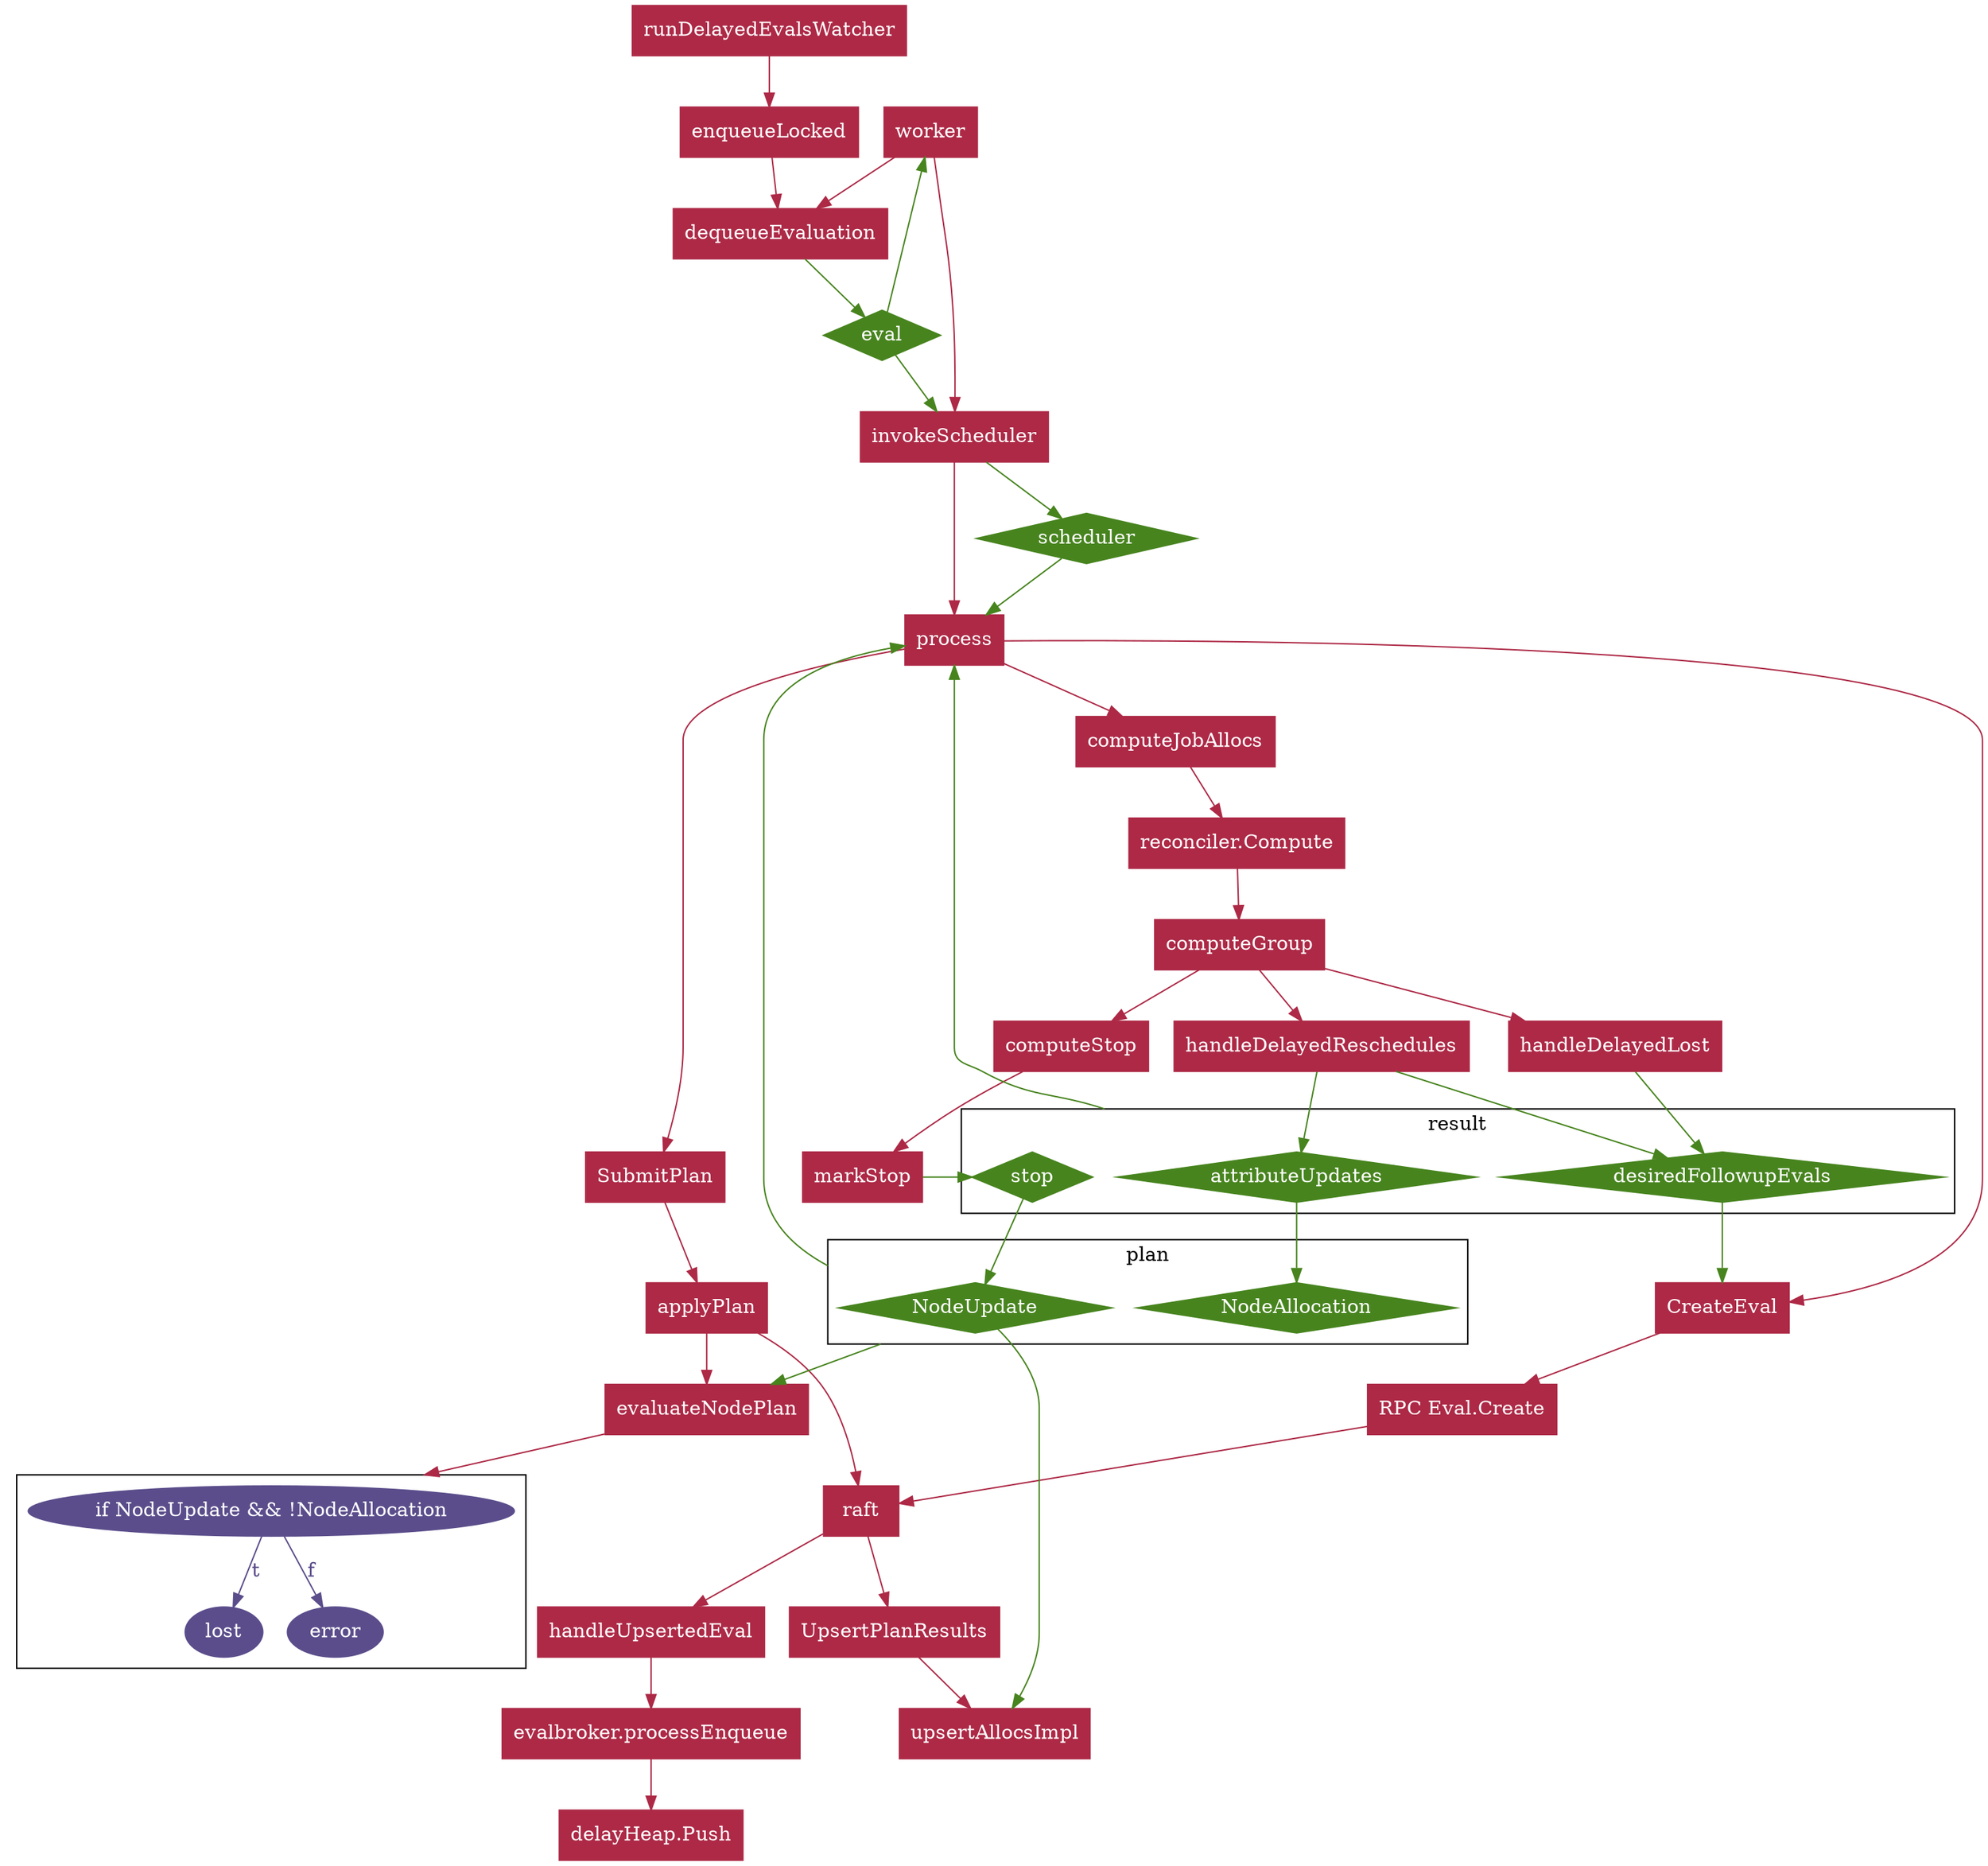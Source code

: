 digraph {
	compound=true

	// ========================================
        // red, control flow
        node[color="#ad2946" shape="rectangle" style="filled" fontcolor="white"]
        edge[color="#ad2946" fontcolor="#ad2946"]
	worker -> dequeueEvaluation
	worker -> invokeScheduler
	invokeScheduler -> process

	process -> computeJobAllocs -> "reconciler.Compute" -> computeGroup
	computeGroup -> computeStop -> markStop
	computeGroup -> handleDelayedLost
	computeGroup -> handleDelayedReschedules

	process -> CreateEval -> "RPC Eval.Create"
	"RPC Eval.Create" -> raft -> handleUpsertedEval -> "evalbroker.processEnqueue" -> "delayHeap.Push"
	runDelayedEvalsWatcher -> enqueueLocked -> dequeueEvaluation


	process -> SubmitPlan -> applyPlan -> evaluateNodePlan
	applyPlan -> raft -> UpsertPlanResults -> upsertAllocsImpl

	// evaluateNodePlan[label="evaluateNodePlan\nif NodeUpdate && !NodeAllocation\l then lost\l else error"]
	subgraph cluster2 {
		node[color="#5b4d8b" shape="oval"]
		edge[color="#5b4d8b" fontcolor="#5b4d8b"]
		if[label="if NodeUpdate && !NodeAllocation"]
		if -> lost[label=t]
		if -> error[label=f]
	}

	evaluateNodePlan -> if[lhead=cluster2]

	// ========================================
        // green, data flow
        edge[color="#47841e"]
        node[style="filled" color="#47841e" shape="diamond" fontcolor="white"]
	dequeueEvaluation -> eval
	eval -> worker
	eval -> invokeScheduler
	invokeScheduler -> scheduler
	scheduler -> process

	// the trick here is that these have to be named cluster*
	subgraph cluster0 {
		label="result"
		stop
		desiredFollowupEvals
		attributeUpdates
	}

	markStop -> stop
	handleDelayedLost -> desiredFollowupEvals
	handleDelayedReschedules -> desiredFollowupEvals
	handleDelayedReschedules -> attributeUpdates
	desiredFollowupEvals -> CreateEval
	attributeUpdates -> process[ltail=cluster0]

	subgraph cluster1 {
		label="plan"
		NodeUpdate
		NodeAllocation
	}

	stop -> NodeUpdate
	attributeUpdates -> NodeAllocation
	NodeUpdate -> process[ltail=cluster1]
	NodeUpdate -> evaluateNodePlan[ltail=cluster1]
	NodeUpdate -> upsertAllocsImpl
}
